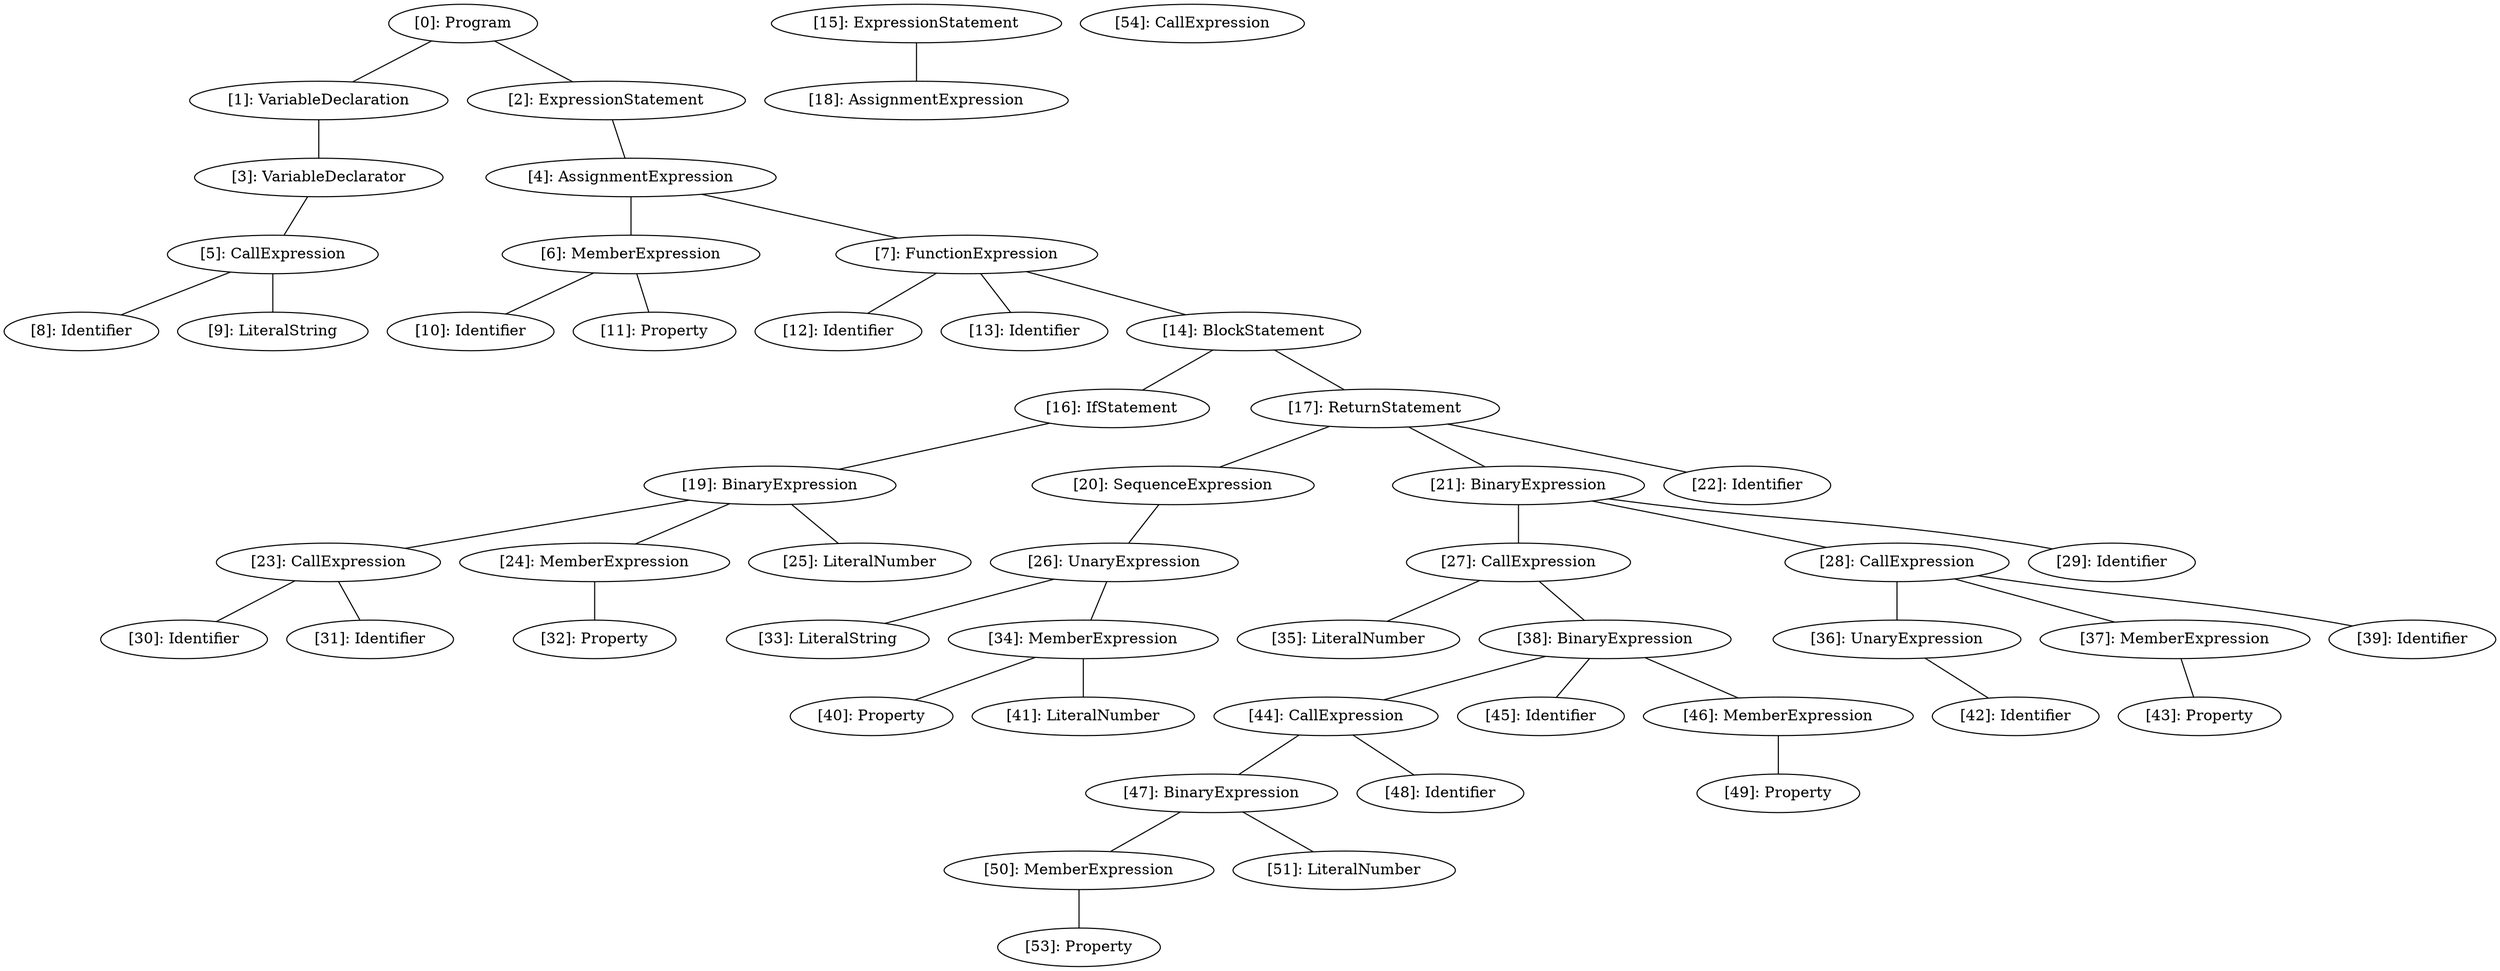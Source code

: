 // Result
graph {
	0 [label="[0]: Program"]
	1 [label="[1]: VariableDeclaration"]
	2 [label="[2]: ExpressionStatement"]
	3 [label="[3]: VariableDeclarator"]
	4 [label="[4]: AssignmentExpression"]
	5 [label="[5]: CallExpression"]
	6 [label="[6]: MemberExpression"]
	7 [label="[7]: FunctionExpression"]
	8 [label="[8]: Identifier"]
	9 [label="[9]: LiteralString"]
	10 [label="[10]: Identifier"]
	11 [label="[11]: Property"]
	12 [label="[12]: Identifier"]
	13 [label="[13]: Identifier"]
	14 [label="[14]: BlockStatement"]
	15 [label="[15]: ExpressionStatement"]
	16 [label="[16]: IfStatement"]
	17 [label="[17]: ReturnStatement"]
	18 [label="[18]: AssignmentExpression"]
	19 [label="[19]: BinaryExpression"]
	20 [label="[20]: SequenceExpression"]
	21 [label="[21]: BinaryExpression"]
	22 [label="[22]: Identifier"]
	23 [label="[23]: CallExpression"]
	24 [label="[24]: MemberExpression"]
	25 [label="[25]: LiteralNumber"]
	26 [label="[26]: UnaryExpression"]
	27 [label="[27]: CallExpression"]
	28 [label="[28]: CallExpression"]
	29 [label="[29]: Identifier"]
	30 [label="[30]: Identifier"]
	31 [label="[31]: Identifier"]
	32 [label="[32]: Property"]
	33 [label="[33]: LiteralString"]
	34 [label="[34]: MemberExpression"]
	35 [label="[35]: LiteralNumber"]
	36 [label="[36]: UnaryExpression"]
	37 [label="[37]: MemberExpression"]
	38 [label="[38]: BinaryExpression"]
	39 [label="[39]: Identifier"]
	40 [label="[40]: Property"]
	41 [label="[41]: LiteralNumber"]
	42 [label="[42]: Identifier"]
	43 [label="[43]: Property"]
	44 [label="[44]: CallExpression"]
	45 [label="[45]: Identifier"]
	46 [label="[46]: MemberExpression"]
	47 [label="[47]: BinaryExpression"]
	48 [label="[48]: Identifier"]
	49 [label="[49]: Property"]
	50 [label="[50]: MemberExpression"]
	51 [label="[51]: LiteralNumber"]
	53 [label="[53]: Property"]
	54 [label="[54]: CallExpression"]
	0 -- 1
	0 -- 2
	1 -- 3
	2 -- 4
	3 -- 5
	4 -- 6
	4 -- 7
	5 -- 8
	5 -- 9
	6 -- 10
	6 -- 11
	7 -- 12
	7 -- 13
	7 -- 14
	14 -- 16
	14 -- 17
	15 -- 18
	16 -- 19
	17 -- 20
	17 -- 21
	17 -- 22
	19 -- 23
	19 -- 24
	19 -- 25
	20 -- 26
	21 -- 27
	21 -- 28
	21 -- 29
	23 -- 30
	23 -- 31
	24 -- 32
	26 -- 33
	26 -- 34
	27 -- 35
	27 -- 38
	28 -- 36
	28 -- 37
	28 -- 39
	34 -- 40
	34 -- 41
	36 -- 42
	37 -- 43
	38 -- 44
	38 -- 45
	38 -- 46
	44 -- 47
	44 -- 48
	46 -- 49
	47 -- 50
	47 -- 51
	50 -- 53
}
